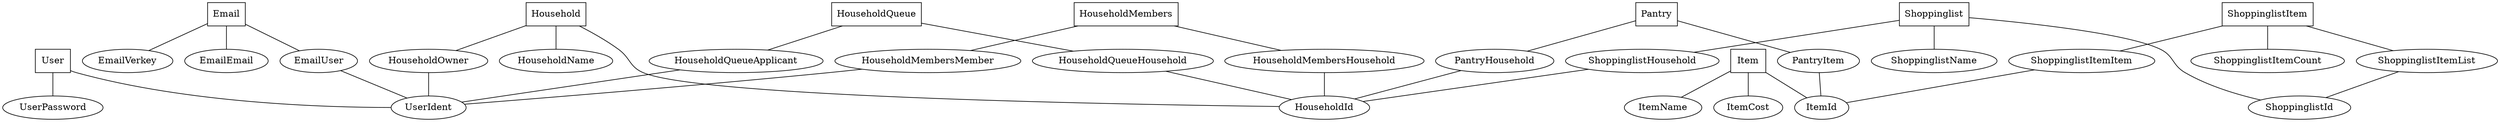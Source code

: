 graph g {
    // Tables
    node[shape=box];
    User;
    Email;
    Household;
    HouseholdMembers;
    HouseholdQueue;
    Pantry;
    Item;
    Shoppinglist;
    ShoppinglistItem;
    // Fields
    node[shape=oval];
    UserIdent;
    UserPassword;
    EmailEmail;
    EmailUser;
    EmailVerkey;
    HouseholdId;
    HouseholdOwner;
    HouseholdName;
    HouseholdMembersHousehold;
    HouseholdMembersMember;
    HouseholdQueueHousehold;
    HouseholdQueueApplicant;
    PantryHousehold;
    PantryItem;
    ItemId;
    ItemName;
    ItemCost;
    ShoppinglistId;
    ShoppinglistName;
    ShoppinglistHousehold;
    ShoppinglistItemList;
    ShoppinglistItemItem;
    ShoppinglistItemCount;


    // Table definitions

    // User table
    User -- UserIdent;
    User -- UserPassword;

    // Email table
    Email -- EmailEmail;
    Email -- EmailUser;
    Email -- EmailVerkey;

    // Household table
    Household -- HouseholdOwner;
    Household -- HouseholdName;
    Household -- HouseholdId;

    // HouseholdMembers table
    HouseholdMembers -- HouseholdMembersHousehold;
    HouseholdMembers -- HouseholdMembersMember;

    // HouseholdQueue table
    HouseholdQueue -- HouseholdQueueHousehold;
    HouseholdQueue -- HouseholdQueueApplicant;

    // Item table
    Item -- ItemName;
    Item -- ItemCost;
    Item -- ItemId;

    // Pantry table
    Pantry -- PantryHousehold;
    Pantry -- PantryItem;

    // Shoppinglist table
    Shoppinglist -- ShoppinglistId;
    Shoppinglist -- ShoppinglistName;
    Shoppinglist -- ShoppinglistHousehold;

    // ShoppinglistItem table
    ShoppinglistItem -- ShoppinglistItemList;
    ShoppinglistItem -- ShoppinglistItemItem;
    ShoppinglistItem -- ShoppinglistItemCount;

    // Joins

    // Email -> User
    EmailUser -- UserIdent

    // Household -> User
    HouseholdOwner -- UserIdent;

    // HouseholdMembers -> {User, Household}
    HouseholdMembersHousehold -- HouseholdId;
    HouseholdMembersMember -- UserIdent;

    // HouseholdQueue -> {User, Household}
    HouseholdQueueHousehold -- HouseholdId;
    HouseholdQueueApplicant -- UserIdent;

    // Pantry -> {Item, Household}
    PantryItem -- ItemId;
    PantryHousehold -- HouseholdId;

    // Shoppinglist -> Household
    ShoppinglistHousehold -- HouseholdId;

    // ShoppinglistItem -> {Shoppinglist, Item}
    ShoppinglistItemList -- ShoppinglistId;
    ShoppinglistItemItem -- ItemId;
}
